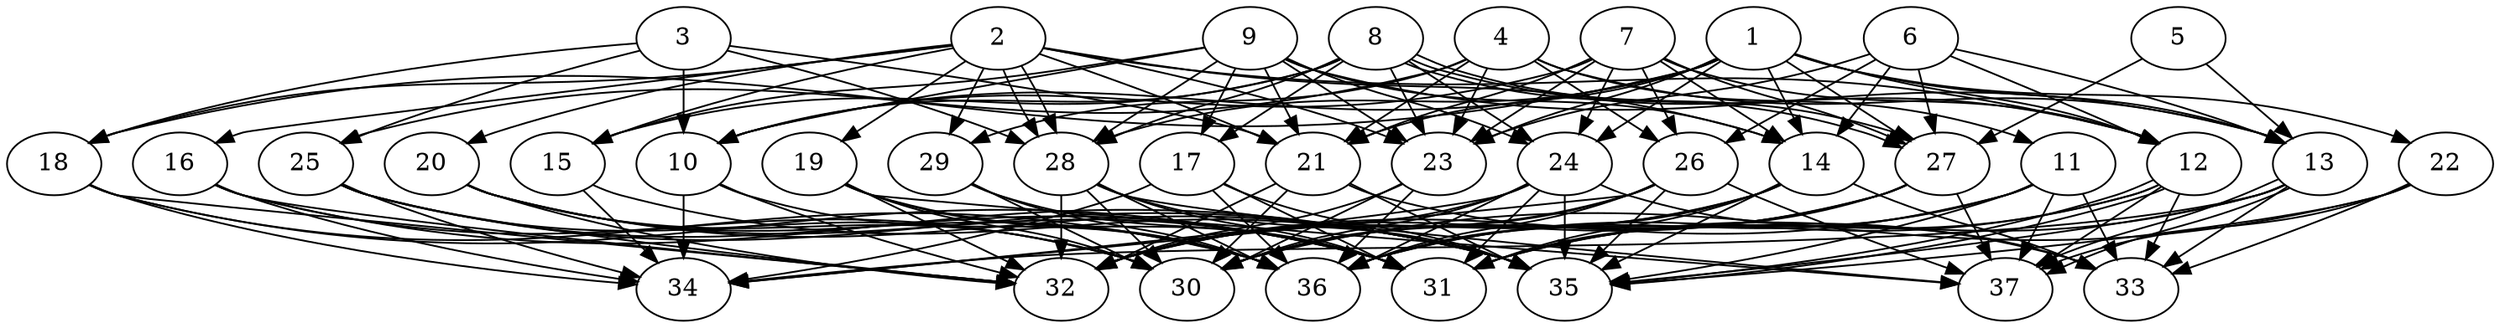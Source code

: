 // DAG (tier=3-complex, mode=data, n=37, ccr=0.502, fat=0.808, density=0.724, regular=0.356, jump=0.259, mindata=4194304, maxdata=33554432)
// DAG automatically generated by daggen at Sun Aug 24 16:33:35 2025
// /home/ermia/Project/Environments/daggen/bin/daggen --dot --ccr 0.502 --fat 0.808 --regular 0.356 --density 0.724 --jump 0.259 --mindata 4194304 --maxdata 33554432 -n 37 
digraph G {
  1 [size="39364955085106112", alpha="0.17", expect_size="19682477542553056"]
  1 -> 10 [size ="1368383157174272"]
  1 -> 12 [size ="1368383157174272"]
  1 -> 13 [size ="1368383157174272"]
  1 -> 14 [size ="1368383157174272"]
  1 -> 18 [size ="1368383157174272"]
  1 -> 21 [size ="1368383157174272"]
  1 -> 22 [size ="1368383157174272"]
  1 -> 23 [size ="1368383157174272"]
  1 -> 24 [size ="1368383157174272"]
  1 -> 27 [size ="1368383157174272"]
  1 -> 28 [size ="1368383157174272"]
  2 [size="33525593638767224160256", alpha="0.13", expect_size="16762796819383612080128"]
  2 -> 12 [size ="8317783997677568"]
  2 -> 14 [size ="8317783997677568"]
  2 -> 15 [size ="8317783997677568"]
  2 -> 16 [size ="8317783997677568"]
  2 -> 18 [size ="8317783997677568"]
  2 -> 19 [size ="8317783997677568"]
  2 -> 20 [size ="8317783997677568"]
  2 -> 21 [size ="8317783997677568"]
  2 -> 23 [size ="8317783997677568"]
  2 -> 28 [size ="8317783997677568"]
  2 -> 28 [size ="8317783997677568"]
  2 -> 29 [size ="8317783997677568"]
  3 [size="4147835962124368384", alpha="0.05", expect_size="2073917981062184192"]
  3 -> 10 [size ="6003470926610432"]
  3 -> 18 [size ="6003470926610432"]
  3 -> 21 [size ="6003470926610432"]
  3 -> 25 [size ="6003470926610432"]
  3 -> 28 [size ="6003470926610432"]
  4 [size="270534527971629920", alpha="0.19", expect_size="135267263985814960"]
  4 -> 11 [size ="8013156127342592"]
  4 -> 13 [size ="8013156127342592"]
  4 -> 21 [size ="8013156127342592"]
  4 -> 23 [size ="8013156127342592"]
  4 -> 25 [size ="8013156127342592"]
  4 -> 26 [size ="8013156127342592"]
  4 -> 29 [size ="8013156127342592"]
  5 [size="1040213307940452864", alpha="0.06", expect_size="520106653970226432"]
  5 -> 13 [size ="1727643892318208"]
  5 -> 27 [size ="1727643892318208"]
  6 [size="14804477115173160615936", alpha="0.10", expect_size="7402238557586580307968"]
  6 -> 12 [size ="4823386190512128"]
  6 -> 13 [size ="4823386190512128"]
  6 -> 14 [size ="4823386190512128"]
  6 -> 23 [size ="4823386190512128"]
  6 -> 26 [size ="4823386190512128"]
  6 -> 27 [size ="4823386190512128"]
  7 [size="3572807838027536384", alpha="0.10", expect_size="1786403919013768192"]
  7 -> 10 [size ="1865355836260352"]
  7 -> 12 [size ="1865355836260352"]
  7 -> 14 [size ="1865355836260352"]
  7 -> 21 [size ="1865355836260352"]
  7 -> 23 [size ="1865355836260352"]
  7 -> 24 [size ="1865355836260352"]
  7 -> 26 [size ="1865355836260352"]
  7 -> 27 [size ="1865355836260352"]
  8 [size="9152627965810945024", alpha="0.00", expect_size="4576313982905472512"]
  8 -> 10 [size ="5066961906040832"]
  8 -> 12 [size ="5066961906040832"]
  8 -> 15 [size ="5066961906040832"]
  8 -> 17 [size ="5066961906040832"]
  8 -> 23 [size ="5066961906040832"]
  8 -> 24 [size ="5066961906040832"]
  8 -> 27 [size ="5066961906040832"]
  8 -> 27 [size ="5066961906040832"]
  8 -> 28 [size ="5066961906040832"]
  9 [size="191525905289979040", alpha="0.17", expect_size="95762952644989520"]
  9 -> 10 [size ="7271508514701312"]
  9 -> 13 [size ="7271508514701312"]
  9 -> 14 [size ="7271508514701312"]
  9 -> 15 [size ="7271508514701312"]
  9 -> 17 [size ="7271508514701312"]
  9 -> 21 [size ="7271508514701312"]
  9 -> 23 [size ="7271508514701312"]
  9 -> 24 [size ="7271508514701312"]
  9 -> 28 [size ="7271508514701312"]
  10 [size="16352033577292710019072", alpha="0.10", expect_size="8176016788646355009536"]
  10 -> 32 [size ="5153921907556352"]
  10 -> 34 [size ="5153921907556352"]
  10 -> 36 [size ="5153921907556352"]
  11 [size="5755651330050762", alpha="0.20", expect_size="2877825665025381"]
  11 -> 31 [size ="288061443276800"]
  11 -> 32 [size ="288061443276800"]
  11 -> 33 [size ="288061443276800"]
  11 -> 35 [size ="288061443276800"]
  11 -> 36 [size ="288061443276800"]
  11 -> 37 [size ="288061443276800"]
  12 [size="3818358934271230976", alpha="0.01", expect_size="1909179467135615488"]
  12 -> 31 [size ="4600728375001088"]
  12 -> 33 [size ="4600728375001088"]
  12 -> 35 [size ="4600728375001088"]
  12 -> 35 [size ="4600728375001088"]
  12 -> 36 [size ="4600728375001088"]
  12 -> 37 [size ="4600728375001088"]
  13 [size="1446368862840203247616", alpha="0.19", expect_size="723184431420101623808"]
  13 -> 31 [size ="1023157980889088"]
  13 -> 33 [size ="1023157980889088"]
  13 -> 34 [size ="1023157980889088"]
  13 -> 35 [size ="1023157980889088"]
  13 -> 37 [size ="1023157980889088"]
  13 -> 37 [size ="1023157980889088"]
  14 [size="52601590291236016", alpha="0.16", expect_size="26300795145618008"]
  14 -> 30 [size ="2159849429270528"]
  14 -> 31 [size ="2159849429270528"]
  14 -> 32 [size ="2159849429270528"]
  14 -> 33 [size ="2159849429270528"]
  14 -> 35 [size ="2159849429270528"]
  14 -> 36 [size ="2159849429270528"]
  15 [size="203233461615464384", alpha="0.12", expect_size="101616730807732192"]
  15 -> 34 [size ="7015949873971200"]
  15 -> 35 [size ="7015949873971200"]
  16 [size="27689030765555132399616", alpha="0.15", expect_size="13844515382777566199808"]
  16 -> 30 [size ="7321979178713088"]
  16 -> 32 [size ="7321979178713088"]
  16 -> 34 [size ="7321979178713088"]
  16 -> 35 [size ="7321979178713088"]
  17 [size="11293459600013000704000", alpha="0.07", expect_size="5646729800006500352000"]
  17 -> 31 [size ="4026935332044800"]
  17 -> 34 [size ="4026935332044800"]
  17 -> 35 [size ="4026935332044800"]
  17 -> 36 [size ="4026935332044800"]
  18 [size="4609144363090645614592", alpha="0.10", expect_size="2304572181545322807296"]
  18 -> 31 [size ="2215662093074432"]
  18 -> 32 [size ="2215662093074432"]
  18 -> 34 [size ="2215662093074432"]
  18 -> 36 [size ="2215662093074432"]
  19 [size="65328309005832872", alpha="0.00", expect_size="32664154502916436"]
  19 -> 30 [size ="1549048079187968"]
  19 -> 31 [size ="1549048079187968"]
  19 -> 32 [size ="1549048079187968"]
  19 -> 36 [size ="1549048079187968"]
  19 -> 37 [size ="1549048079187968"]
  20 [size="19229256544265623830528", alpha="0.00", expect_size="9614628272132811915264"]
  20 -> 30 [size ="5742023726333952"]
  20 -> 31 [size ="5742023726333952"]
  20 -> 32 [size ="5742023726333952"]
  20 -> 35 [size ="5742023726333952"]
  20 -> 36 [size ="5742023726333952"]
  21 [size="36635439591476791607296", alpha="0.08", expect_size="18317719795738395803648"]
  21 -> 30 [size ="8824516612456448"]
  21 -> 32 [size ="8824516612456448"]
  21 -> 33 [size ="8824516612456448"]
  21 -> 35 [size ="8824516612456448"]
  22 [size="14306377121529679839232", alpha="0.11", expect_size="7153188560764839919616"]
  22 -> 30 [size ="4714580978696192"]
  22 -> 33 [size ="4714580978696192"]
  22 -> 35 [size ="4714580978696192"]
  22 -> 37 [size ="4714580978696192"]
  23 [size="202484119536175936", alpha="0.13", expect_size="101242059768087968"]
  23 -> 30 [size ="5894457274662912"]
  23 -> 32 [size ="5894457274662912"]
  23 -> 36 [size ="5894457274662912"]
  24 [size="13640941296148654080", alpha="0.08", expect_size="6820470648074327040"]
  24 -> 30 [size ="5676371124682752"]
  24 -> 31 [size ="5676371124682752"]
  24 -> 32 [size ="5676371124682752"]
  24 -> 33 [size ="5676371124682752"]
  24 -> 34 [size ="5676371124682752"]
  24 -> 35 [size ="5676371124682752"]
  24 -> 36 [size ="5676371124682752"]
  25 [size="986658178480631447552", alpha="0.12", expect_size="493329089240315723776"]
  25 -> 30 [size ="792868444700672"]
  25 -> 31 [size ="792868444700672"]
  25 -> 32 [size ="792868444700672"]
  25 -> 34 [size ="792868444700672"]
  25 -> 35 [size ="792868444700672"]
  26 [size="766949346539686854656", alpha="0.10", expect_size="383474673269843427328"]
  26 -> 30 [size ="670297770426368"]
  26 -> 32 [size ="670297770426368"]
  26 -> 34 [size ="670297770426368"]
  26 -> 35 [size ="670297770426368"]
  26 -> 36 [size ="670297770426368"]
  26 -> 37 [size ="670297770426368"]
  27 [size="965198896657411866624", alpha="0.19", expect_size="482599448328705933312"]
  27 -> 30 [size ="781330057003008"]
  27 -> 31 [size ="781330057003008"]
  27 -> 32 [size ="781330057003008"]
  27 -> 36 [size ="781330057003008"]
  27 -> 37 [size ="781330057003008"]
  28 [size="343626913471500032", alpha="0.00", expect_size="171813456735750016"]
  28 -> 30 [size ="201328278110208"]
  28 -> 31 [size ="201328278110208"]
  28 -> 32 [size ="201328278110208"]
  28 -> 35 [size ="201328278110208"]
  28 -> 36 [size ="201328278110208"]
  28 -> 37 [size ="201328278110208"]
  29 [size="23776982710788640768", alpha="0.12", expect_size="11888491355394320384"]
  29 -> 30 [size ="7992946083233792"]
  29 -> 31 [size ="7992946083233792"]
  29 -> 36 [size ="7992946083233792"]
  30 [size="2683708992496980721664", alpha="0.02", expect_size="1341854496248490360832"]
  31 [size="423579389220220928", alpha="0.17", expect_size="211789694610110464"]
  32 [size="118524743823132721152", alpha="0.04", expect_size="59262371911566360576"]
  33 [size="3516548709966746624", alpha="0.09", expect_size="1758274354983373312"]
  34 [size="8552622531349749694464", alpha="0.15", expect_size="4276311265674874847232"]
  35 [size="7865288091492222500864", alpha="0.11", expect_size="3932644045746111250432"]
  36 [size="36777945772782228865024", alpha="0.18", expect_size="18388972886391114432512"]
  37 [size="10777318220333175537664", alpha="0.19", expect_size="5388659110166587768832"]
}